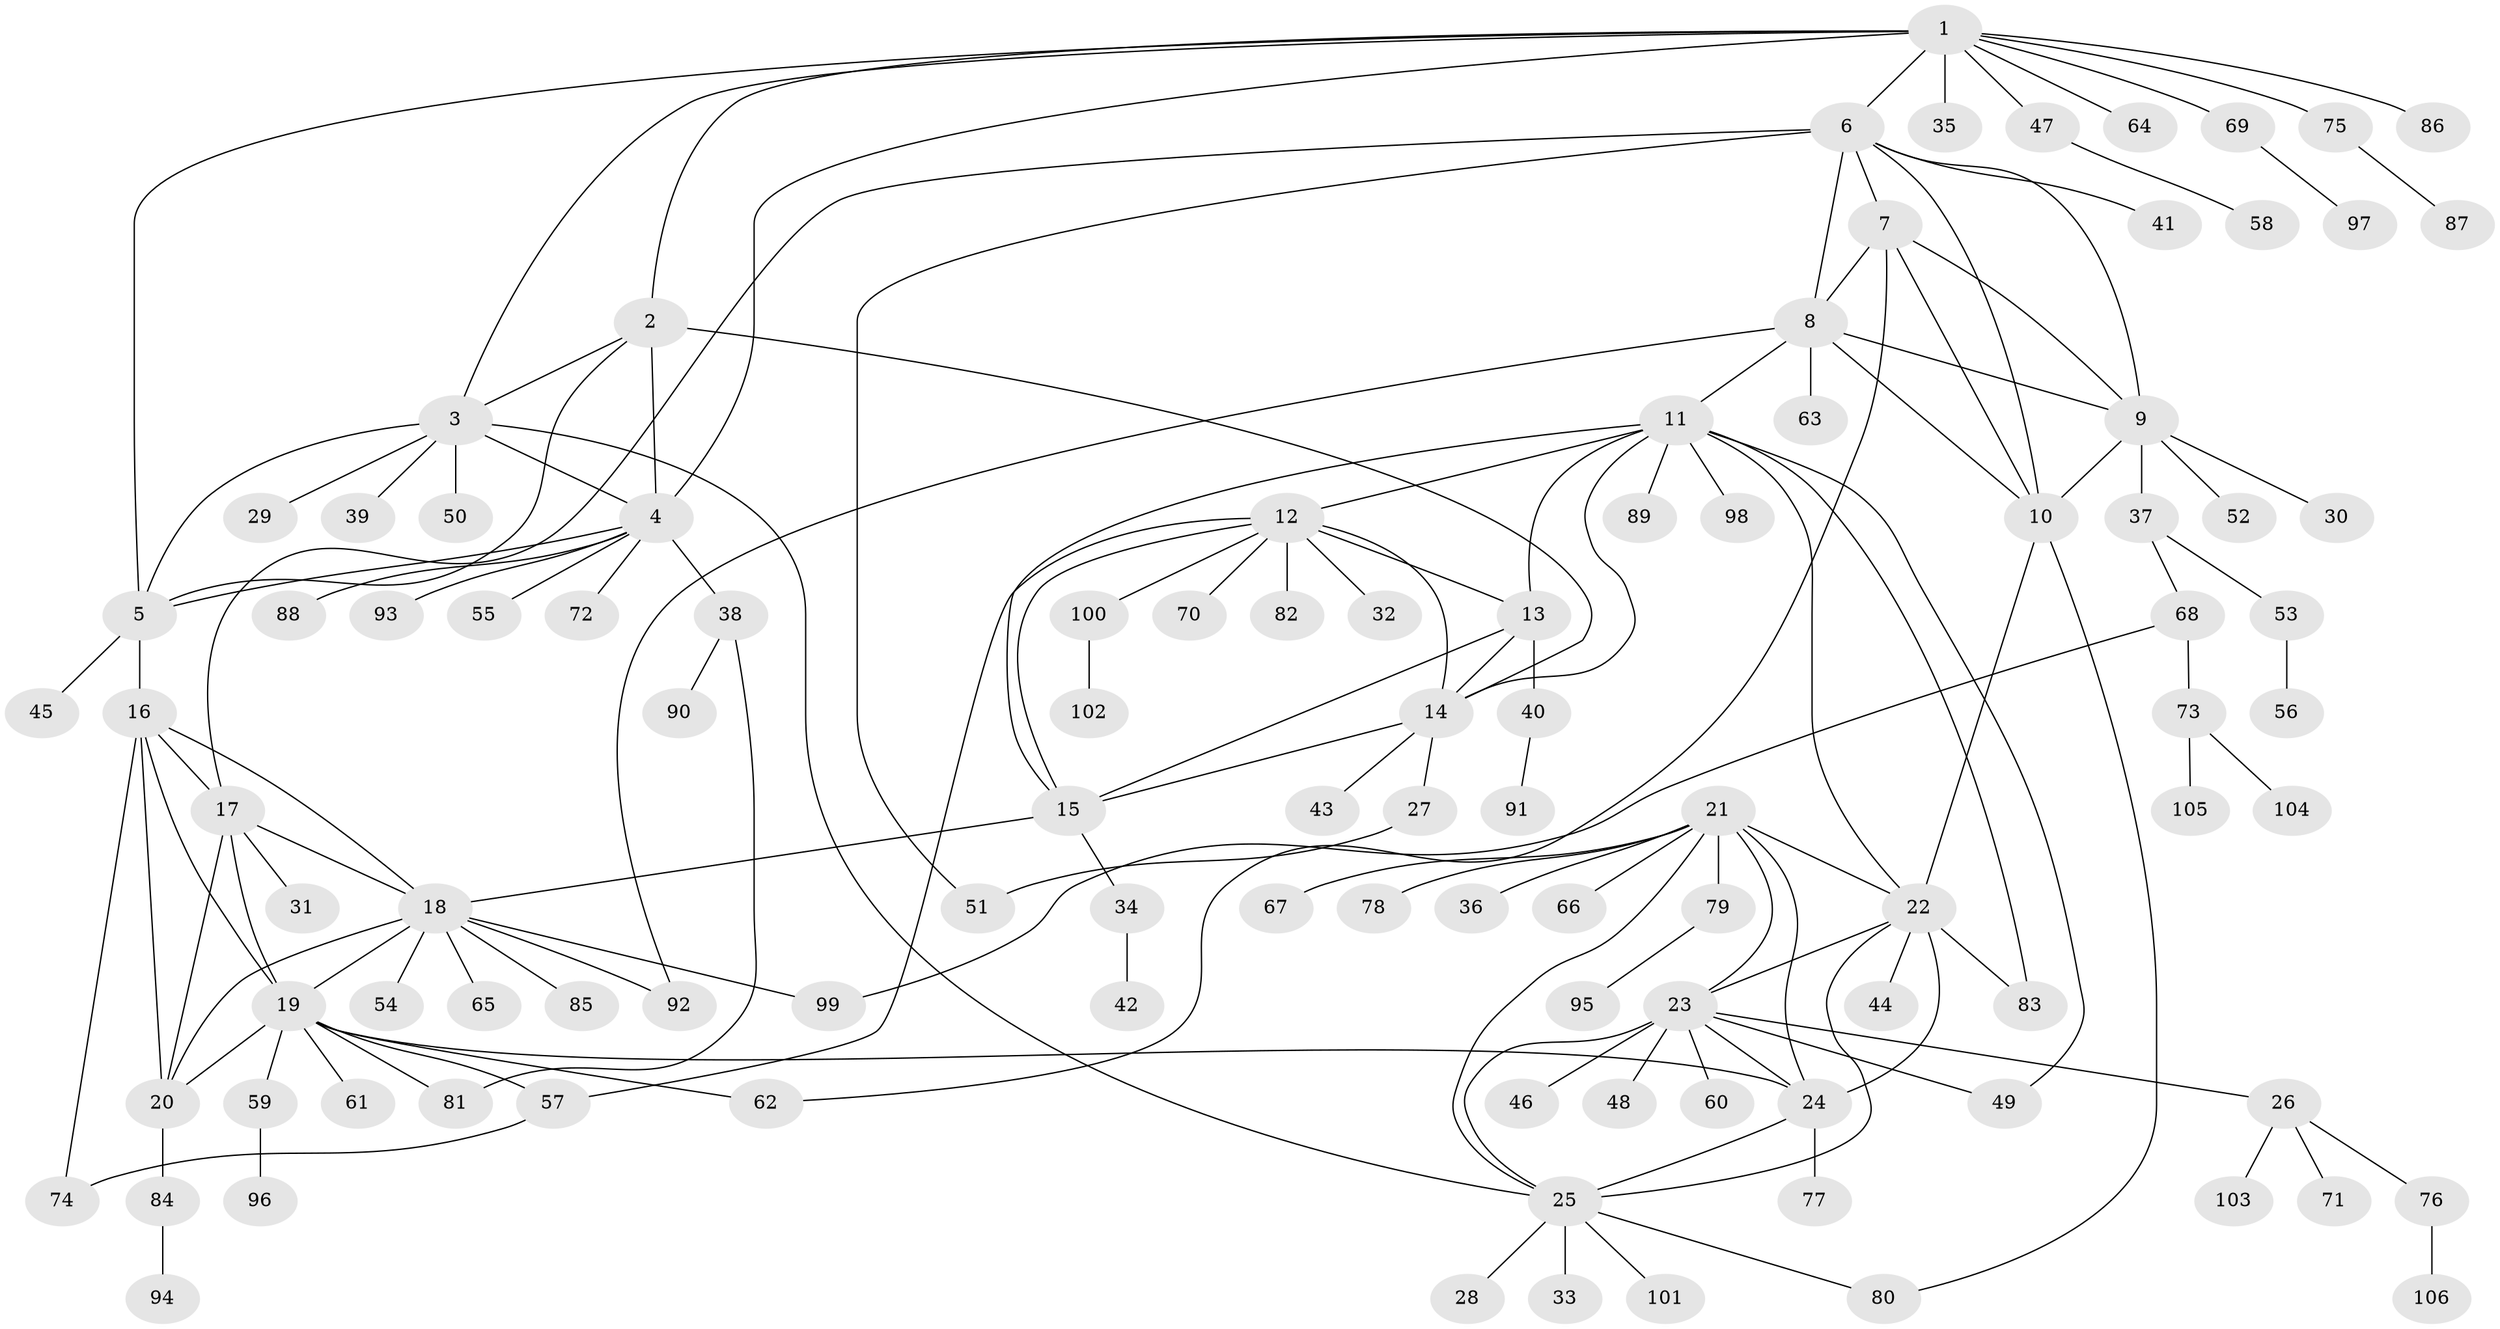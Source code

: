 // Generated by graph-tools (version 1.1) at 2025/54/03/09/25 04:54:40]
// undirected, 106 vertices, 151 edges
graph export_dot {
graph [start="1"]
  node [color=gray90,style=filled];
  1;
  2;
  3;
  4;
  5;
  6;
  7;
  8;
  9;
  10;
  11;
  12;
  13;
  14;
  15;
  16;
  17;
  18;
  19;
  20;
  21;
  22;
  23;
  24;
  25;
  26;
  27;
  28;
  29;
  30;
  31;
  32;
  33;
  34;
  35;
  36;
  37;
  38;
  39;
  40;
  41;
  42;
  43;
  44;
  45;
  46;
  47;
  48;
  49;
  50;
  51;
  52;
  53;
  54;
  55;
  56;
  57;
  58;
  59;
  60;
  61;
  62;
  63;
  64;
  65;
  66;
  67;
  68;
  69;
  70;
  71;
  72;
  73;
  74;
  75;
  76;
  77;
  78;
  79;
  80;
  81;
  82;
  83;
  84;
  85;
  86;
  87;
  88;
  89;
  90;
  91;
  92;
  93;
  94;
  95;
  96;
  97;
  98;
  99;
  100;
  101;
  102;
  103;
  104;
  105;
  106;
  1 -- 2;
  1 -- 3;
  1 -- 4;
  1 -- 5;
  1 -- 6;
  1 -- 35;
  1 -- 47;
  1 -- 64;
  1 -- 69;
  1 -- 75;
  1 -- 86;
  2 -- 3;
  2 -- 4;
  2 -- 5;
  2 -- 14;
  3 -- 4;
  3 -- 5;
  3 -- 25;
  3 -- 29;
  3 -- 39;
  3 -- 50;
  4 -- 5;
  4 -- 38;
  4 -- 55;
  4 -- 72;
  4 -- 88;
  4 -- 93;
  5 -- 16;
  5 -- 45;
  6 -- 7;
  6 -- 8;
  6 -- 9;
  6 -- 10;
  6 -- 17;
  6 -- 41;
  6 -- 51;
  7 -- 8;
  7 -- 9;
  7 -- 10;
  7 -- 62;
  8 -- 9;
  8 -- 10;
  8 -- 11;
  8 -- 63;
  8 -- 92;
  9 -- 10;
  9 -- 30;
  9 -- 37;
  9 -- 52;
  10 -- 22;
  10 -- 80;
  11 -- 12;
  11 -- 13;
  11 -- 14;
  11 -- 15;
  11 -- 22;
  11 -- 49;
  11 -- 83;
  11 -- 89;
  11 -- 98;
  12 -- 13;
  12 -- 14;
  12 -- 15;
  12 -- 32;
  12 -- 57;
  12 -- 70;
  12 -- 82;
  12 -- 100;
  13 -- 14;
  13 -- 15;
  13 -- 40;
  14 -- 15;
  14 -- 27;
  14 -- 43;
  15 -- 18;
  15 -- 34;
  16 -- 17;
  16 -- 18;
  16 -- 19;
  16 -- 20;
  16 -- 74;
  17 -- 18;
  17 -- 19;
  17 -- 20;
  17 -- 31;
  18 -- 19;
  18 -- 20;
  18 -- 54;
  18 -- 65;
  18 -- 85;
  18 -- 92;
  18 -- 99;
  19 -- 20;
  19 -- 24;
  19 -- 57;
  19 -- 59;
  19 -- 61;
  19 -- 62;
  19 -- 81;
  20 -- 84;
  21 -- 22;
  21 -- 23;
  21 -- 24;
  21 -- 25;
  21 -- 36;
  21 -- 66;
  21 -- 67;
  21 -- 78;
  21 -- 79;
  22 -- 23;
  22 -- 24;
  22 -- 25;
  22 -- 44;
  22 -- 83;
  23 -- 24;
  23 -- 25;
  23 -- 26;
  23 -- 46;
  23 -- 48;
  23 -- 49;
  23 -- 60;
  24 -- 25;
  24 -- 77;
  25 -- 28;
  25 -- 33;
  25 -- 80;
  25 -- 101;
  26 -- 71;
  26 -- 76;
  26 -- 103;
  27 -- 51;
  34 -- 42;
  37 -- 53;
  37 -- 68;
  38 -- 81;
  38 -- 90;
  40 -- 91;
  47 -- 58;
  53 -- 56;
  57 -- 74;
  59 -- 96;
  68 -- 73;
  68 -- 99;
  69 -- 97;
  73 -- 104;
  73 -- 105;
  75 -- 87;
  76 -- 106;
  79 -- 95;
  84 -- 94;
  100 -- 102;
}
